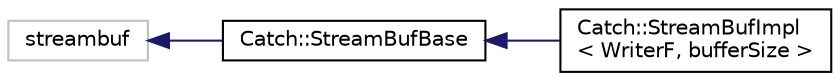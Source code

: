 digraph "Graphical Class Hierarchy"
{
  edge [fontname="Helvetica",fontsize="10",labelfontname="Helvetica",labelfontsize="10"];
  node [fontname="Helvetica",fontsize="10",shape=record];
  rankdir="LR";
  Node1 [label="streambuf",height=0.2,width=0.4,color="grey75", fillcolor="white", style="filled"];
  Node1 -> Node2 [dir="back",color="midnightblue",fontsize="10",style="solid",fontname="Helvetica"];
  Node2 [label="Catch::StreamBufBase",height=0.2,width=0.4,color="black", fillcolor="white", style="filled",URL="$d9/d14/classCatch_1_1StreamBufBase.html"];
  Node2 -> Node3 [dir="back",color="midnightblue",fontsize="10",style="solid",fontname="Helvetica"];
  Node3 [label="Catch::StreamBufImpl\l\< WriterF, bufferSize \>",height=0.2,width=0.4,color="black", fillcolor="white", style="filled",URL="$d0/d1b/classCatch_1_1StreamBufImpl.html"];
}
